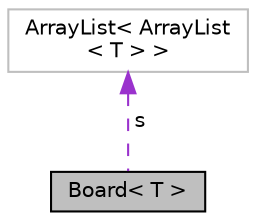 digraph "Board&lt; T &gt;"
{
 // LATEX_PDF_SIZE
  edge [fontname="Helvetica",fontsize="10",labelfontname="Helvetica",labelfontsize="10"];
  node [fontname="Helvetica",fontsize="10",shape=record];
  Node1 [label="Board\< T \>",height=0.2,width=0.4,color="black", fillcolor="grey75", style="filled", fontcolor="black",tooltip="Board provides an ADT to represent a generic 2D board parameterized over any type."];
  Node2 -> Node1 [dir="back",color="darkorchid3",fontsize="10",style="dashed",label=" s" ,fontname="Helvetica"];
  Node2 [label="ArrayList\< ArrayList\l\< T \> \>",height=0.2,width=0.4,color="grey75", fillcolor="white", style="filled",tooltip=" "];
}

